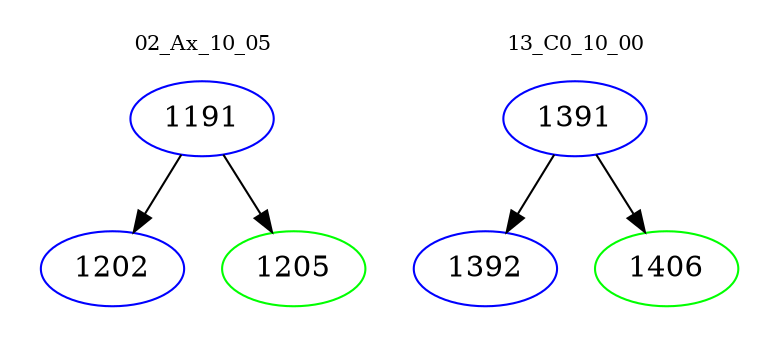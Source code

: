 digraph{
subgraph cluster_0 {
color = white
label = "02_Ax_10_05";
fontsize=10;
T0_1191 [label="1191", color="blue"]
T0_1191 -> T0_1202 [color="black"]
T0_1202 [label="1202", color="blue"]
T0_1191 -> T0_1205 [color="black"]
T0_1205 [label="1205", color="green"]
}
subgraph cluster_1 {
color = white
label = "13_C0_10_00";
fontsize=10;
T1_1391 [label="1391", color="blue"]
T1_1391 -> T1_1392 [color="black"]
T1_1392 [label="1392", color="blue"]
T1_1391 -> T1_1406 [color="black"]
T1_1406 [label="1406", color="green"]
}
}
